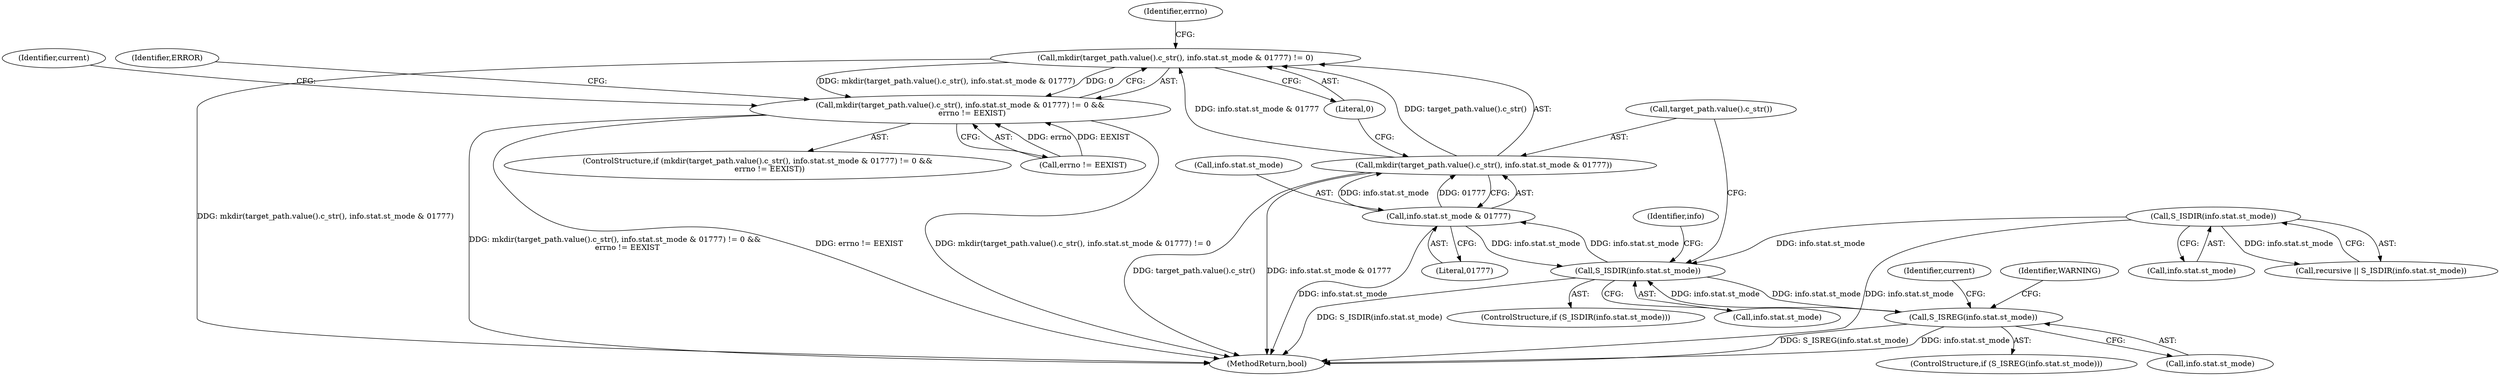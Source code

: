 digraph "0_Chrome_23803a58e481e464a787e4b2c461af9e62f03905@API" {
"1000290" [label="(Call,mkdir(target_path.value().c_str(), info.stat.st_mode & 01777) != 0)"];
"1000291" [label="(Call,mkdir(target_path.value().c_str(), info.stat.st_mode & 01777))"];
"1000293" [label="(Call,info.stat.st_mode & 01777)"];
"1000281" [label="(Call,S_ISDIR(info.stat.st_mode))"];
"1000250" [label="(Call,S_ISDIR(info.stat.st_mode))"];
"1000320" [label="(Call,S_ISREG(info.stat.st_mode))"];
"1000289" [label="(Call,mkdir(target_path.value().c_str(), info.stat.st_mode & 01777) != 0 &&\n          errno != EEXIST)"];
"1000281" [label="(Call,S_ISDIR(info.stat.st_mode))"];
"1000320" [label="(Call,S_ISREG(info.stat.st_mode))"];
"1000321" [label="(Call,info.stat.st_mode)"];
"1000294" [label="(Call,info.stat.st_mode)"];
"1000282" [label="(Call,info.stat.st_mode)"];
"1000323" [label="(Identifier,info)"];
"1000330" [label="(Identifier,current)"];
"1000251" [label="(Call,info.stat.st_mode)"];
"1000319" [label="(ControlStructure,if (S_ISREG(info.stat.st_mode)))"];
"1000300" [label="(Literal,0)"];
"1000346" [label="(Identifier,WARNING)"];
"1000301" [label="(Call,errno != EEXIST)"];
"1000358" [label="(MethodReturn,bool)"];
"1000351" [label="(Identifier,current)"];
"1000280" [label="(ControlStructure,if (S_ISDIR(info.stat.st_mode)))"];
"1000290" [label="(Call,mkdir(target_path.value().c_str(), info.stat.st_mode & 01777) != 0)"];
"1000292" [label="(Call,target_path.value().c_str())"];
"1000248" [label="(Call,recursive || S_ISDIR(info.stat.st_mode))"];
"1000307" [label="(Identifier,ERROR)"];
"1000288" [label="(ControlStructure,if (mkdir(target_path.value().c_str(), info.stat.st_mode & 01777) != 0 &&\n          errno != EEXIST))"];
"1000289" [label="(Call,mkdir(target_path.value().c_str(), info.stat.st_mode & 01777) != 0 &&\n          errno != EEXIST)"];
"1000250" [label="(Call,S_ISDIR(info.stat.st_mode))"];
"1000302" [label="(Identifier,errno)"];
"1000299" [label="(Literal,01777)"];
"1000291" [label="(Call,mkdir(target_path.value().c_str(), info.stat.st_mode & 01777))"];
"1000293" [label="(Call,info.stat.st_mode & 01777)"];
"1000290" -> "1000289"  [label="AST: "];
"1000290" -> "1000300"  [label="CFG: "];
"1000291" -> "1000290"  [label="AST: "];
"1000300" -> "1000290"  [label="AST: "];
"1000302" -> "1000290"  [label="CFG: "];
"1000289" -> "1000290"  [label="CFG: "];
"1000290" -> "1000358"  [label="DDG: mkdir(target_path.value().c_str(), info.stat.st_mode & 01777)"];
"1000290" -> "1000289"  [label="DDG: mkdir(target_path.value().c_str(), info.stat.st_mode & 01777)"];
"1000290" -> "1000289"  [label="DDG: 0"];
"1000291" -> "1000290"  [label="DDG: target_path.value().c_str()"];
"1000291" -> "1000290"  [label="DDG: info.stat.st_mode & 01777"];
"1000291" -> "1000293"  [label="CFG: "];
"1000292" -> "1000291"  [label="AST: "];
"1000293" -> "1000291"  [label="AST: "];
"1000300" -> "1000291"  [label="CFG: "];
"1000291" -> "1000358"  [label="DDG: target_path.value().c_str()"];
"1000291" -> "1000358"  [label="DDG: info.stat.st_mode & 01777"];
"1000293" -> "1000291"  [label="DDG: info.stat.st_mode"];
"1000293" -> "1000291"  [label="DDG: 01777"];
"1000293" -> "1000299"  [label="CFG: "];
"1000294" -> "1000293"  [label="AST: "];
"1000299" -> "1000293"  [label="AST: "];
"1000293" -> "1000358"  [label="DDG: info.stat.st_mode"];
"1000293" -> "1000281"  [label="DDG: info.stat.st_mode"];
"1000281" -> "1000293"  [label="DDG: info.stat.st_mode"];
"1000281" -> "1000280"  [label="AST: "];
"1000281" -> "1000282"  [label="CFG: "];
"1000282" -> "1000281"  [label="AST: "];
"1000292" -> "1000281"  [label="CFG: "];
"1000323" -> "1000281"  [label="CFG: "];
"1000281" -> "1000358"  [label="DDG: S_ISDIR(info.stat.st_mode)"];
"1000250" -> "1000281"  [label="DDG: info.stat.st_mode"];
"1000320" -> "1000281"  [label="DDG: info.stat.st_mode"];
"1000281" -> "1000320"  [label="DDG: info.stat.st_mode"];
"1000250" -> "1000248"  [label="AST: "];
"1000250" -> "1000251"  [label="CFG: "];
"1000251" -> "1000250"  [label="AST: "];
"1000248" -> "1000250"  [label="CFG: "];
"1000250" -> "1000358"  [label="DDG: info.stat.st_mode"];
"1000250" -> "1000248"  [label="DDG: info.stat.st_mode"];
"1000320" -> "1000319"  [label="AST: "];
"1000320" -> "1000321"  [label="CFG: "];
"1000321" -> "1000320"  [label="AST: "];
"1000330" -> "1000320"  [label="CFG: "];
"1000346" -> "1000320"  [label="CFG: "];
"1000320" -> "1000358"  [label="DDG: info.stat.st_mode"];
"1000320" -> "1000358"  [label="DDG: S_ISREG(info.stat.st_mode)"];
"1000289" -> "1000288"  [label="AST: "];
"1000289" -> "1000301"  [label="CFG: "];
"1000301" -> "1000289"  [label="AST: "];
"1000307" -> "1000289"  [label="CFG: "];
"1000351" -> "1000289"  [label="CFG: "];
"1000289" -> "1000358"  [label="DDG: mkdir(target_path.value().c_str(), info.stat.st_mode & 01777) != 0"];
"1000289" -> "1000358"  [label="DDG: mkdir(target_path.value().c_str(), info.stat.st_mode & 01777) != 0 &&\n          errno != EEXIST"];
"1000289" -> "1000358"  [label="DDG: errno != EEXIST"];
"1000301" -> "1000289"  [label="DDG: errno"];
"1000301" -> "1000289"  [label="DDG: EEXIST"];
}
